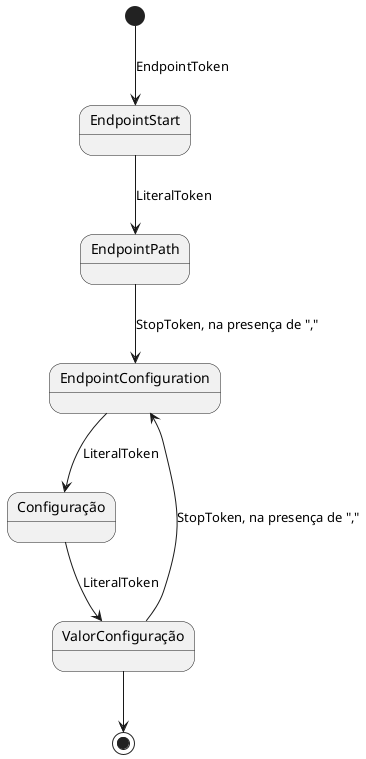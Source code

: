 @startuml Endpoint State Machine

[*] --> EndpointStart : EndpointToken

EndpointStart --> EndpointPath : LiteralToken

EndpointPath --> EndpointConfiguration : StopToken, na presença de ","

EndpointConfiguration --> Configuração : LiteralToken
Configuração --> ValorConfiguração : LiteralToken

ValorConfiguração --> EndpointConfiguration : StopToken, na presença de ","

ValorConfiguração --> [*]

@enduml